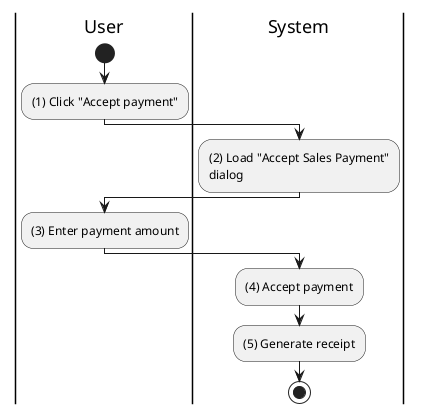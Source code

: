 @startuml sales-order-accept-payment
|u|User
|s|System

|u|
start
:(1) Click "Accept payment";

|s|
:(2) Load "Accept Sales Payment"\ndialog;

|u|
:(3) Enter payment amount;

|s|
:(4) Accept payment;
:(5) Generate receipt;
stop
@enduml